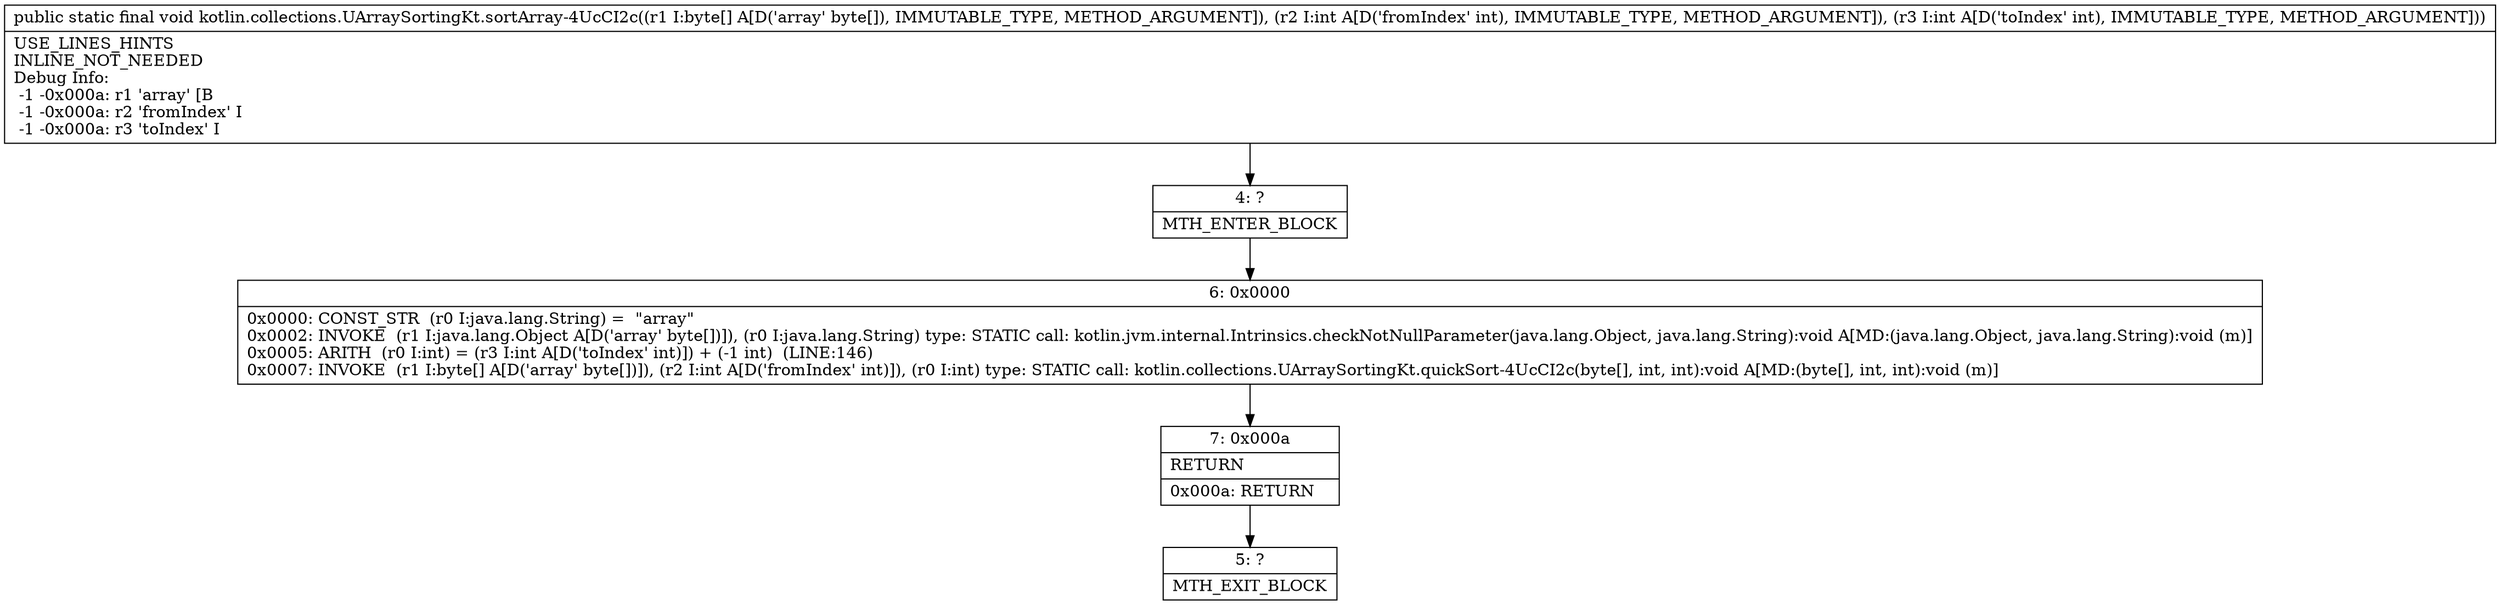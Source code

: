 digraph "CFG forkotlin.collections.UArraySortingKt.sortArray\-4UcCI2c([BII)V" {
Node_4 [shape=record,label="{4\:\ ?|MTH_ENTER_BLOCK\l}"];
Node_6 [shape=record,label="{6\:\ 0x0000|0x0000: CONST_STR  (r0 I:java.lang.String) =  \"array\" \l0x0002: INVOKE  (r1 I:java.lang.Object A[D('array' byte[])]), (r0 I:java.lang.String) type: STATIC call: kotlin.jvm.internal.Intrinsics.checkNotNullParameter(java.lang.Object, java.lang.String):void A[MD:(java.lang.Object, java.lang.String):void (m)]\l0x0005: ARITH  (r0 I:int) = (r3 I:int A[D('toIndex' int)]) + (\-1 int)  (LINE:146)\l0x0007: INVOKE  (r1 I:byte[] A[D('array' byte[])]), (r2 I:int A[D('fromIndex' int)]), (r0 I:int) type: STATIC call: kotlin.collections.UArraySortingKt.quickSort\-4UcCI2c(byte[], int, int):void A[MD:(byte[], int, int):void (m)]\l}"];
Node_7 [shape=record,label="{7\:\ 0x000a|RETURN\l|0x000a: RETURN   \l}"];
Node_5 [shape=record,label="{5\:\ ?|MTH_EXIT_BLOCK\l}"];
MethodNode[shape=record,label="{public static final void kotlin.collections.UArraySortingKt.sortArray\-4UcCI2c((r1 I:byte[] A[D('array' byte[]), IMMUTABLE_TYPE, METHOD_ARGUMENT]), (r2 I:int A[D('fromIndex' int), IMMUTABLE_TYPE, METHOD_ARGUMENT]), (r3 I:int A[D('toIndex' int), IMMUTABLE_TYPE, METHOD_ARGUMENT]))  | USE_LINES_HINTS\lINLINE_NOT_NEEDED\lDebug Info:\l  \-1 \-0x000a: r1 'array' [B\l  \-1 \-0x000a: r2 'fromIndex' I\l  \-1 \-0x000a: r3 'toIndex' I\l}"];
MethodNode -> Node_4;Node_4 -> Node_6;
Node_6 -> Node_7;
Node_7 -> Node_5;
}

